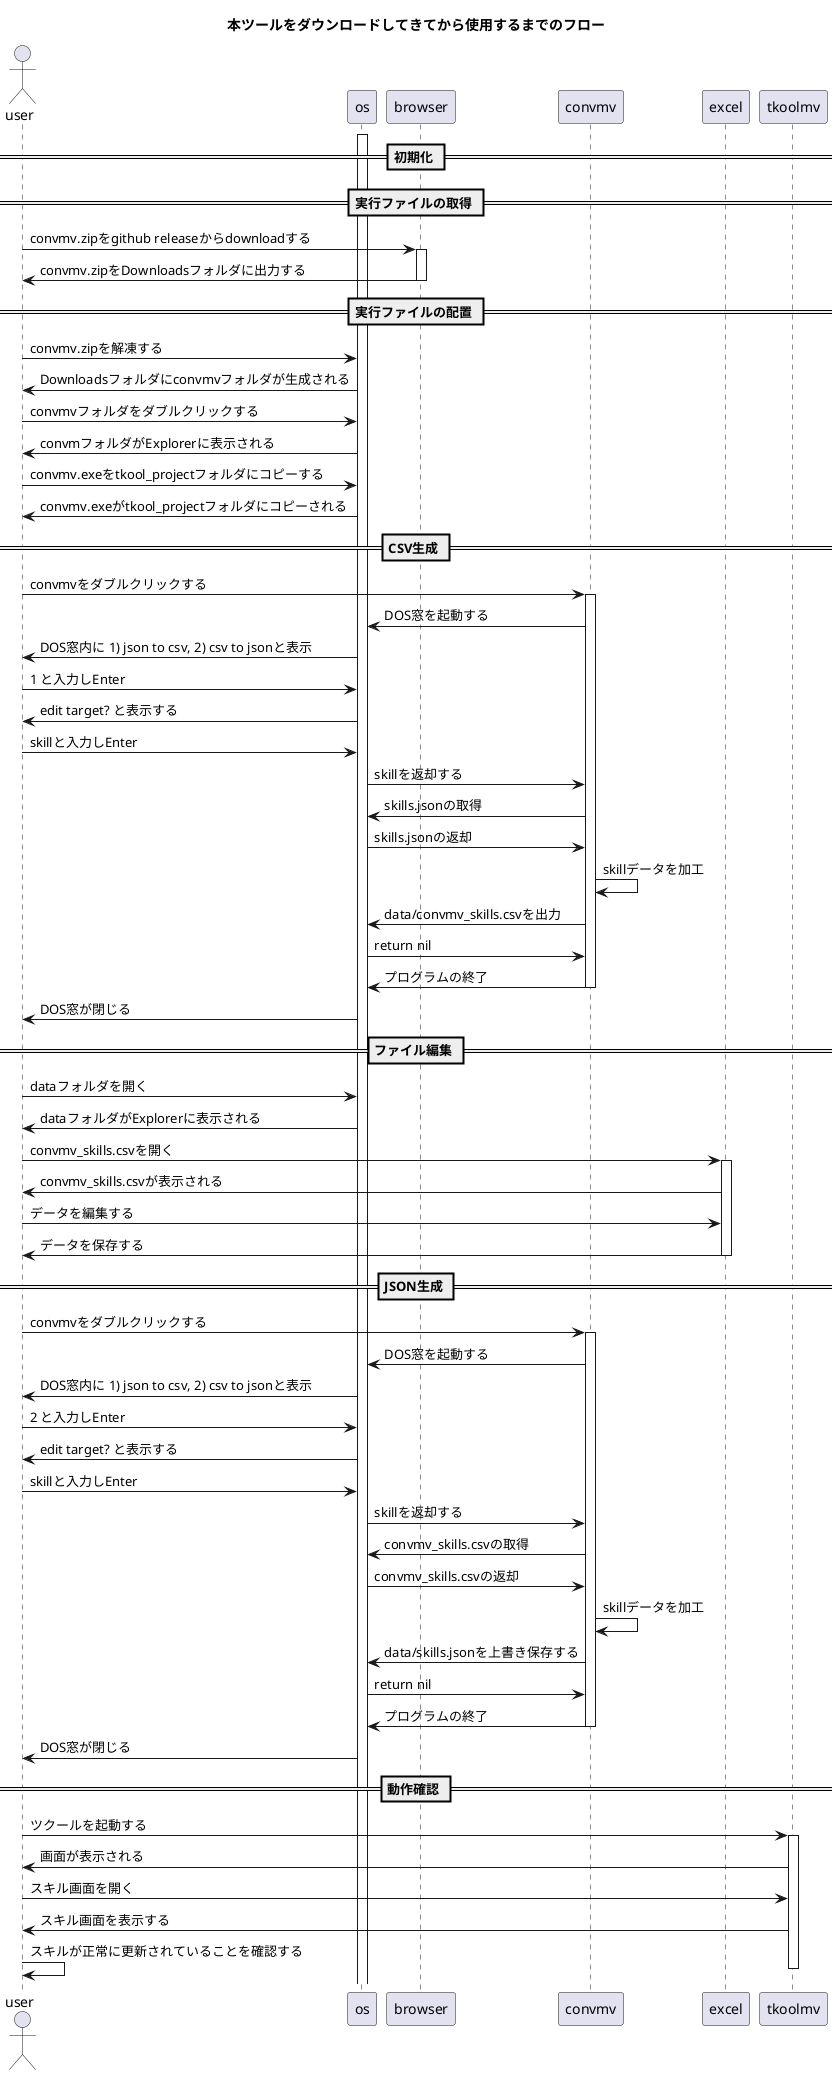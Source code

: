 @startuml img/usecase.png

title 本ツールをダウンロードしてきてから使用するまでのフロー

actor user

== 初期化 ==

activate os

== 実行ファイルの取得 ==

user -> browser : convmv.zipをgithub releaseからdownloadする
activate browser
browser -> user : convmv.zipをDownloadsフォルダに出力する
deactivate browser

== 実行ファイルの配置 ==

user -> os : convmv.zipを解凍する
os -> user : Downloadsフォルダにconvmvフォルダが生成される
user -> os : convmvフォルダをダブルクリックする
os -> user : convmフォルダがExplorerに表示される
user -> os : convmv.exeをtkool_projectフォルダにコピーする
os -> user : convmv.exeがtkool_projectフォルダにコピーされる

== CSV生成 ==

user -> convmv : convmvをダブルクリックする
activate convmv
convmv -> os : DOS窓を起動する
os -> user : DOS窓内に 1) json to csv, 2) csv to jsonと表示
user -> os : 1 と入力しEnter
os -> user : edit target? と表示する
user -> os : skillと入力しEnter
os -> convmv : skillを返却する
convmv -> os : skills.jsonの取得
os -> convmv : skills.jsonの返却
convmv -> convmv : skillデータを加工
convmv -> os : data/convmv_skills.csvを出力
os -> convmv : return nil
convmv -> os : プログラムの終了
deactivate convmv
os -> user : DOS窓が閉じる

== ファイル編集 ==

user -> os : dataフォルダを開く
os -> user : dataフォルダがExplorerに表示される

user -> excel : convmv_skills.csvを開く
activate excel
excel -> user : convmv_skills.csvが表示される
user -> excel : データを編集する
excel -> user : データを保存する
deactivate excel

== JSON生成 ==

user -> convmv : convmvをダブルクリックする
activate convmv
convmv -> os : DOS窓を起動する
os -> user : DOS窓内に 1) json to csv, 2) csv to jsonと表示
user -> os : 2 と入力しEnter
os -> user : edit target? と表示する
user -> os : skillと入力しEnter
os -> convmv : skillを返却する
convmv -> os : convmv_skills.csvの取得
os -> convmv : convmv_skills.csvの返却
convmv -> convmv : skillデータを加工
convmv -> os : data/skills.jsonを上書き保存する
os -> convmv : return nil
convmv -> os : プログラムの終了
deactivate convmv
os -> user : DOS窓が閉じる

== 動作確認 ==

user -> tkoolmv : ツクールを起動する
activate tkoolmv
tkoolmv -> user : 画面が表示される
user -> tkoolmv : スキル画面を開く
tkoolmv -> user : スキル画面を表示する
user -> user : スキルが正常に更新されていることを確認する
deactivate tkoolmv

@enduml
